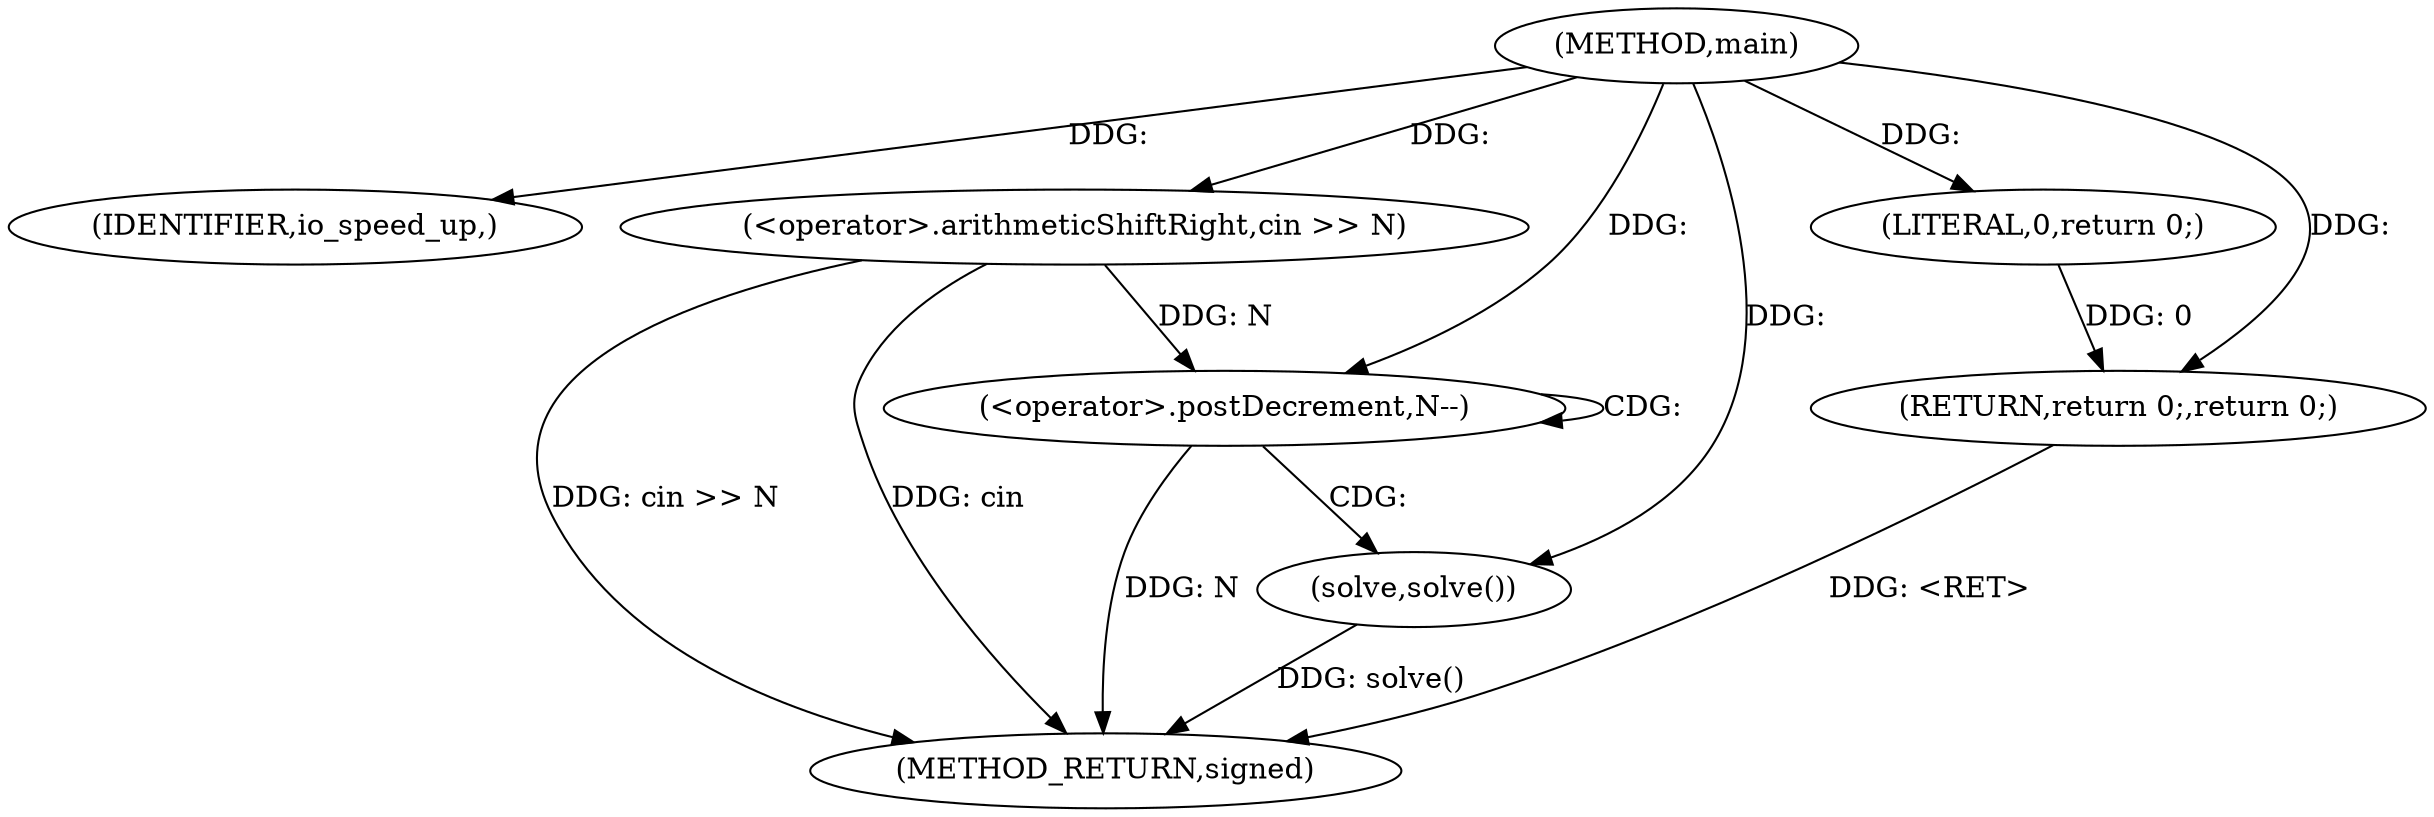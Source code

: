 digraph "main" {  
"1000238" [label = "(METHOD,main)" ]
"1000252" [label = "(METHOD_RETURN,signed)" ]
"1000240" [label = "(IDENTIFIER,io_speed_up,)" ]
"1000242" [label = "(<operator>.arithmeticShiftRight,cin >> N)" ]
"1000250" [label = "(RETURN,return 0;,return 0;)" ]
"1000246" [label = "(<operator>.postDecrement,N--)" ]
"1000251" [label = "(LITERAL,0,return 0;)" ]
"1000249" [label = "(solve,solve())" ]
  "1000250" -> "1000252"  [ label = "DDG: <RET>"] 
  "1000242" -> "1000252"  [ label = "DDG: cin >> N"] 
  "1000246" -> "1000252"  [ label = "DDG: N"] 
  "1000249" -> "1000252"  [ label = "DDG: solve()"] 
  "1000242" -> "1000252"  [ label = "DDG: cin"] 
  "1000238" -> "1000240"  [ label = "DDG: "] 
  "1000251" -> "1000250"  [ label = "DDG: 0"] 
  "1000238" -> "1000250"  [ label = "DDG: "] 
  "1000238" -> "1000242"  [ label = "DDG: "] 
  "1000238" -> "1000251"  [ label = "DDG: "] 
  "1000242" -> "1000246"  [ label = "DDG: N"] 
  "1000238" -> "1000246"  [ label = "DDG: "] 
  "1000238" -> "1000249"  [ label = "DDG: "] 
  "1000246" -> "1000246"  [ label = "CDG: "] 
  "1000246" -> "1000249"  [ label = "CDG: "] 
}
